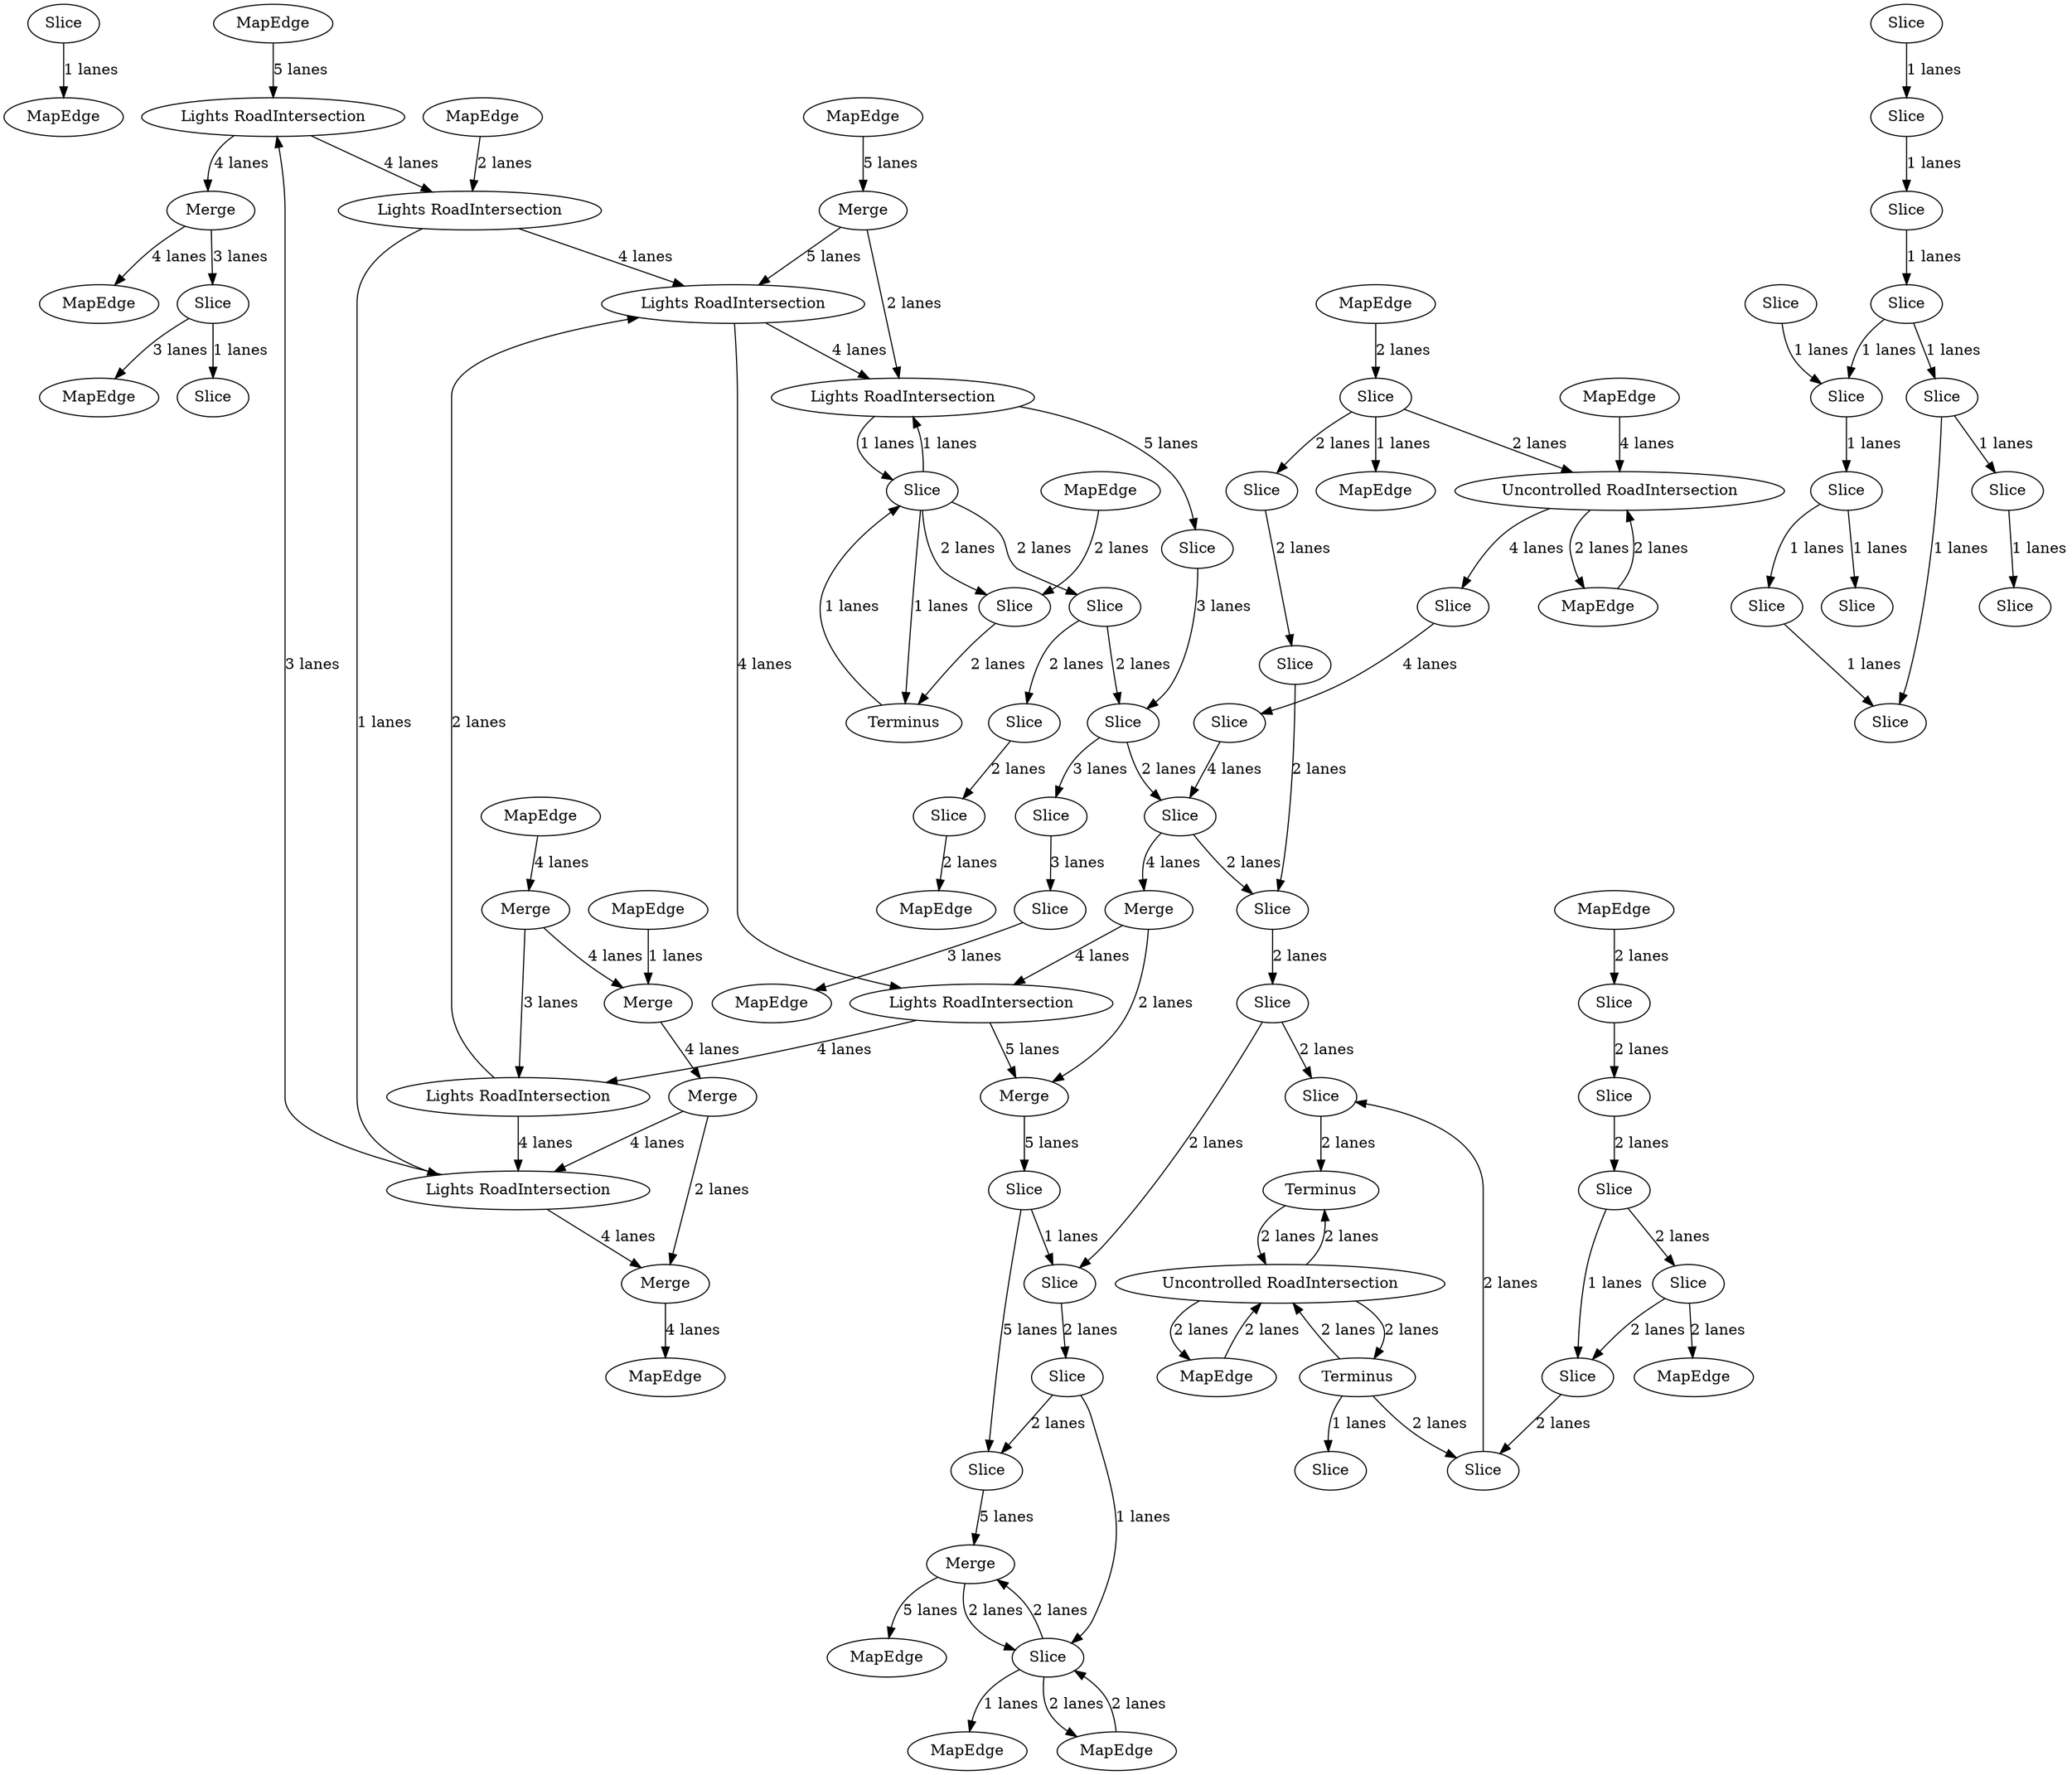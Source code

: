 digraph {
    0 [ label = "MapEdge" ]
    1 [ label = "MapEdge" ]
    2 [ label = "MapEdge" ]
    3 [ label = "MapEdge" ]
    4 [ label = "Merge" ]
    5 [ label = "Slice" ]
    6 [ label = "MapEdge" ]
    7 [ label = "Merge" ]
    8 [ label = "Slice" ]
    9 [ label = "MapEdge" ]
    10 [ label = "Slice" ]
    11 [ label = "MapEdge" ]
    12 [ label = "Merge" ]
    13 [ label = "Merge" ]
    14 [ label = "Slice" ]
    15 [ label = "Slice" ]
    16 [ label = "Slice" ]
    17 [ label = "Slice" ]
    18 [ label = "Merge" ]
    19 [ label = "MapEdge" ]
    20 [ label = "Slice" ]
    21 [ label = "MapEdge" ]
    22 [ label = "Slice" ]
    23 [ label = "Slice" ]
    24 [ label = "Lights RoadIntersection" ]
    25 [ label = "Slice" ]
    26 [ label = "Slice" ]
    27 [ label = "Merge" ]
    28 [ label = "Slice" ]
    29 [ label = "Lights RoadIntersection" ]
    30 [ label = "Slice" ]
    31 [ label = "Lights RoadIntersection" ]
    32 [ label = "Slice" ]
    33 [ label = "Slice" ]
    34 [ label = "Slice" ]
    35 [ label = "Lights RoadIntersection" ]
    36 [ label = "Lights RoadIntersection" ]
    37 [ label = "Slice" ]
    38 [ label = "Lights RoadIntersection" ]
    39 [ label = "Slice" ]
    40 [ label = "MapEdge" ]
    41 [ label = "Merge" ]
    42 [ label = "Merge" ]
    43 [ label = "Slice" ]
    44 [ label = "Lights RoadIntersection" ]
    45 [ label = "Slice" ]
    46 [ label = "Slice" ]
    47 [ label = "Slice" ]
    48 [ label = "Slice" ]
    49 [ label = "Terminus" ]
    50 [ label = "Slice" ]
    51 [ label = "Terminus" ]
    52 [ label = "Uncontrolled RoadIntersection" ]
    53 [ label = "Terminus" ]
    54 [ label = "Slice" ]
    55 [ label = "Slice" ]
    56 [ label = "MapEdge" ]
    57 [ label = "Slice" ]
    58 [ label = "Slice" ]
    59 [ label = "Merge" ]
    60 [ label = "MapEdge" ]
    61 [ label = "Slice" ]
    62 [ label = "Slice" ]
    63 [ label = "Slice" ]
    64 [ label = "Slice" ]
    65 [ label = "Slice" ]
    66 [ label = "Slice" ]
    67 [ label = "Slice" ]
    68 [ label = "Slice" ]
    69 [ label = "Slice" ]
    70 [ label = "Slice" ]
    71 [ label = "Slice" ]
    72 [ label = "Slice" ]
    73 [ label = "Slice" ]
    74 [ label = "MapEdge" ]
    75 [ label = "Slice" ]
    76 [ label = "Slice" ]
    77 [ label = "Slice" ]
    78 [ label = "Uncontrolled RoadIntersection" ]
    79 [ label = "Slice" ]
    80 [ label = "MapEdge" ]
    81 [ label = "MapEdge" ]
    82 [ label = "MapEdge" ]
    83 [ label = "MapEdge" ]
    84 [ label = "MapEdge" ]
    85 [ label = "MapEdge" ]
    86 [ label = "MapEdge" ]
    87 [ label = "MapEdge" ]
    88 [ label = "MapEdge" ]
    63 -> 59 [ label = "4 lanes" ]
    59 -> 27 [ label = "2 lanes" ]
    29 -> 35 [ label = "4 lanes" ]
    42 -> 44 [ label = "2 lanes" ]
    18 -> 13 [ label = "2 lanes" ]
    24 -> 13 [ label = "4 lanes" ]
    74 -> 72 [ label = "2 lanes" ]
    41 -> 37 [ label = "3 lanes" ]
    37 -> 9 [ label = "3 lanes" ]
    40 -> 52 [ label = "2 lanes" ]
    52 -> 40 [ label = "2 lanes" ]
    7 -> 10 [ label = "2 lanes" ]
    10 -> 7 [ label = "2 lanes" ]
    10 -> 21 [ label = "2 lanes" ]
    21 -> 10 [ label = "2 lanes" ]
    44 -> 57 [ label = "5 lanes" ]
    38 -> 36 [ label = "4 lanes" ]
    36 -> 31 [ label = "4 lanes" ]
    24 -> 29 [ label = "3 lanes" ]
    18 -> 24 [ label = "4 lanes" ]
    13 -> 3 [ label = "4 lanes" ]
    67 -> 62 [ label = "1 lanes" ]
    52 -> 49 [ label = "2 lanes" ]
    49 -> 52 [ label = "2 lanes" ]
    48 -> 49 [ label = "2 lanes" ]
    72 -> 69 [ label = "2 lanes" ]
    58 -> 62 [ label = "2 lanes" ]
    62 -> 54 [ label = "2 lanes" ]
    54 -> 48 [ label = "2 lanes" ]
    69 -> 67 [ label = "2 lanes" ]
    67 -> 58 [ label = "2 lanes" ]
    58 -> 11 [ label = "2 lanes" ]
    78 -> 88 [ label = "2 lanes" ]
    88 -> 78 [ label = "2 lanes" ]
    75 -> 65 [ label = "4 lanes" ]
    70 -> 79 [ label = "3 lanes" ]
    81 -> 78 [ label = "4 lanes" ]
    78 -> 75 [ label = "4 lanes" ]
    66 -> 64 [ label = "2 lanes" ]
    64 -> 63 [ label = "2 lanes" ]
    63 -> 61 [ label = "2 lanes" ]
    37 -> 39 [ label = "1 lanes" ]
    33 -> 32 [ label = "1 lanes" ]
    20 -> 23 [ label = "1 lanes" ]
    23 -> 28 [ label = "1 lanes" ]
    28 -> 30 [ label = "1 lanes" ]
    17 -> 20 [ label = "1 lanes" ]
    23 -> 22 [ label = "1 lanes" ]
    32 -> 30 [ label = "1 lanes" ]
    45 -> 43 [ label = "1 lanes" ]
    28 -> 45 [ label = "1 lanes" ]
    15 -> 22 [ label = "1 lanes" ]
    22 -> 33 [ label = "1 lanes" ]
    33 -> 34 [ label = "1 lanes" ]
    53 -> 55 [ label = "1 lanes" ]
    5 -> 0 [ label = "1 lanes" ]
    46 -> 47 [ label = "2 lanes" ]
    51 -> 46 [ label = "1 lanes" ]
    46 -> 51 [ label = "1 lanes" ]
    46 -> 44 [ label = "1 lanes" ]
    44 -> 46 [ label = "1 lanes" ]
    60 -> 47 [ label = "2 lanes" ]
    47 -> 51 [ label = "2 lanes" ]
    36 -> 27 [ label = "5 lanes" ]
    53 -> 54 [ label = "2 lanes" ]
    76 -> 78 [ label = "2 lanes" ]
    84 -> 4 [ label = "4 lanes" ]
    4 -> 12 [ label = "4 lanes" ]
    12 -> 18 [ label = "4 lanes" ]
    83 -> 12 [ label = "1 lanes" ]
    86 -> 35 [ label = "2 lanes" ]
    27 -> 25 [ label = "5 lanes" ]
    25 -> 8 [ label = "5 lanes" ]
    8 -> 7 [ label = "5 lanes" ]
    4 -> 31 [ label = "3 lanes" ]
    42 -> 38 [ label = "5 lanes" ]
    76 -> 19 [ label = "1 lanes" ]
    7 -> 2 [ label = "5 lanes" ]
    35 -> 24 [ label = "1 lanes" ]
    35 -> 38 [ label = "4 lanes" ]
    31 -> 38 [ label = "2 lanes" ]
    31 -> 24 [ label = "4 lanes" ]
    16 -> 17 [ label = "1 lanes" ]
    1 -> 29 [ label = "5 lanes" ]
    57 -> 64 [ label = "3 lanes" ]
    79 -> 87 [ label = "3 lanes" ]
    64 -> 70 [ label = "3 lanes" ]
    52 -> 53 [ label = "2 lanes" ]
    53 -> 52 [ label = "2 lanes" ]
    59 -> 36 [ label = "4 lanes" ]
    65 -> 63 [ label = "4 lanes" ]
    38 -> 44 [ label = "4 lanes" ]
    29 -> 41 [ label = "4 lanes" ]
    41 -> 56 [ label = "4 lanes" ]
    85 -> 42 [ label = "5 lanes" ]
    50 -> 48 [ label = "2 lanes" ]
    82 -> 76 [ label = "2 lanes" ]
    50 -> 26 [ label = "2 lanes" ]
    26 -> 14 [ label = "2 lanes" ]
    14 -> 8 [ label = "2 lanes" ]
    73 -> 68 [ label = "2 lanes" ]
    25 -> 26 [ label = "1 lanes" ]
    46 -> 66 [ label = "2 lanes" ]
    77 -> 80 [ label = "2 lanes" ]
    71 -> 77 [ label = "2 lanes" ]
    14 -> 10 [ label = "1 lanes" ]
    10 -> 6 [ label = "1 lanes" ]
    68 -> 61 [ label = "2 lanes" ]
    61 -> 50 [ label = "2 lanes" ]
    76 -> 73 [ label = "2 lanes" ]
    66 -> 71 [ label = "2 lanes" ]
}
